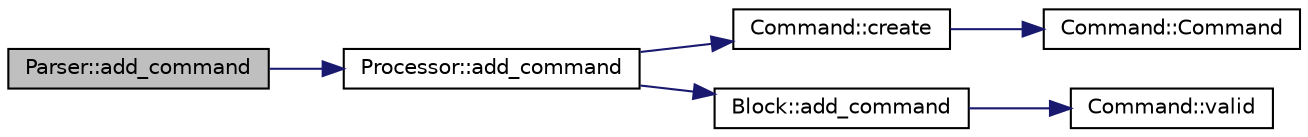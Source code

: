 digraph "Parser::add_command"
{
 // INTERACTIVE_SVG=YES
  edge [fontname="Helvetica",fontsize="10",labelfontname="Helvetica",labelfontsize="10"];
  node [fontname="Helvetica",fontsize="10",shape=record];
  rankdir="LR";
  Node1 [label="Parser::add_command",height=0.2,width=0.4,color="black", fillcolor="grey75", style="filled" fontcolor="black"];
  Node1 -> Node2 [color="midnightblue",fontsize="10",style="solid",fontname="Helvetica"];
  Node2 [label="Processor::add_command",height=0.2,width=0.4,color="black", fillcolor="white", style="filled",URL="$class_processor.html#a5d227b8ae9c27341afa6bfc373e951fb"];
  Node2 -> Node3 [color="midnightblue",fontsize="10",style="solid",fontname="Helvetica"];
  Node3 [label="Command::create",height=0.2,width=0.4,color="black", fillcolor="white", style="filled",URL="$class_command.html#aedae20bfe7d6f8146df9b1bf1bf16b3c"];
  Node3 -> Node4 [color="midnightblue",fontsize="10",style="solid",fontname="Helvetica"];
  Node4 [label="Command::Command",height=0.2,width=0.4,color="black", fillcolor="white", style="filled",URL="$class_command.html#aa7aaca4540b4b31dee517d352f7f0950"];
  Node2 -> Node5 [color="midnightblue",fontsize="10",style="solid",fontname="Helvetica"];
  Node5 [label="Block::add_command",height=0.2,width=0.4,color="black", fillcolor="white", style="filled",URL="$class_block.html#ac22f0eb78641fc6ec32e4979007f27a5"];
  Node5 -> Node6 [color="midnightblue",fontsize="10",style="solid",fontname="Helvetica"];
  Node6 [label="Command::valid",height=0.2,width=0.4,color="black", fillcolor="white", style="filled",URL="$class_command.html#a03fca257d85fc74bef2fa3ac7baf16dc"];
}
